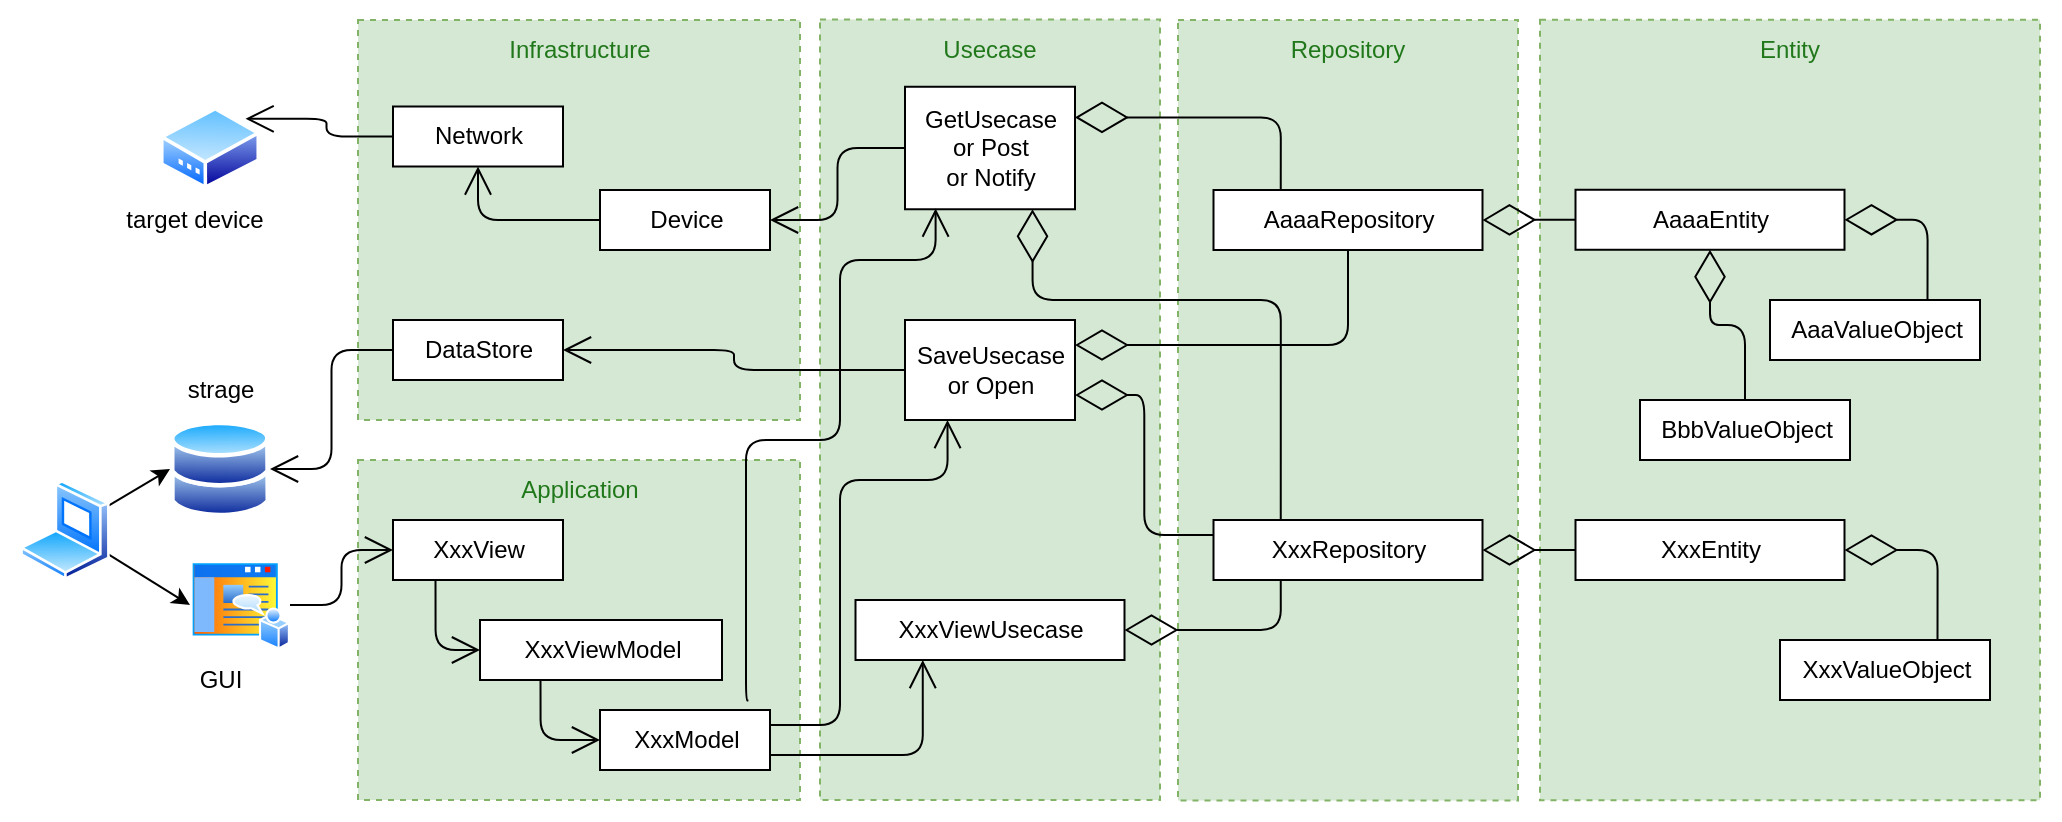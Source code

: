 <mxfile>
    <diagram id="vxJT3b-RhDILSu0iPSrk" name="概要図">
        <mxGraphModel dx="1384" dy="827" grid="1" gridSize="10" guides="1" tooltips="1" connect="1" arrows="1" fold="1" page="1" pageScale="1" pageWidth="1169" pageHeight="827" math="0" shadow="0">
            <root>
                <mxCell id="0"/>
                <mxCell id="1" parent="0"/>
                <mxCell id="69" value="" style="verticalLabelPosition=bottom;verticalAlign=top;html=1;shape=mxgraph.basic.rect;fillColor2=none;strokeWidth=1;size=20;indent=5;dashed=1;strokeColor=none;" parent="1" vertex="1">
                    <mxGeometry x="20" y="100" width="1030" height="410" as="geometry"/>
                </mxCell>
                <mxCell id="3" value="" style="verticalLabelPosition=bottom;verticalAlign=top;html=1;shape=mxgraph.basic.rect;fillColor2=none;strokeWidth=1;size=20;indent=5;dashed=1;fillColor=#d5e8d4;strokeColor=#82b366;" parent="1" vertex="1">
                    <mxGeometry x="199" y="110" width="221" height="200" as="geometry"/>
                </mxCell>
                <mxCell id="4" value="Infrastructure" style="text;html=1;strokeColor=none;fillColor=none;align=center;verticalAlign=middle;whiteSpace=wrap;rounded=0;dashed=1;container=0;fontColor=#21781B;labelBackgroundColor=none;" parent="1" vertex="1">
                    <mxGeometry x="279.5" y="110" width="60" height="30" as="geometry"/>
                </mxCell>
                <mxCell id="2" value="DataStore" style="html=1;" parent="1" vertex="1">
                    <mxGeometry x="216.5" y="260" width="85" height="30" as="geometry"/>
                </mxCell>
                <mxCell id="6" value="Network" style="html=1;" parent="1" vertex="1">
                    <mxGeometry x="216.5" y="153.25" width="85" height="30" as="geometry"/>
                </mxCell>
                <mxCell id="7" value="Device" style="html=1;" parent="1" vertex="1">
                    <mxGeometry x="320" y="195" width="85" height="30" as="geometry"/>
                </mxCell>
                <mxCell id="9" value="" style="aspect=fixed;perimeter=ellipsePerimeter;html=1;align=center;shadow=0;dashed=0;spacingTop=3;image;image=img/lib/active_directory/modem.svg;" parent="1" vertex="1">
                    <mxGeometry x="100" y="153.25" width="50" height="41.5" as="geometry"/>
                </mxCell>
                <mxCell id="23" style="edgeStyle=none;html=1;exitX=1;exitY=0.25;exitDx=0;exitDy=0;entryX=0;entryY=0.5;entryDx=0;entryDy=0;" parent="1" source="10" target="12" edge="1">
                    <mxGeometry relative="1" as="geometry"/>
                </mxCell>
                <mxCell id="24" style="edgeStyle=none;html=1;exitX=1;exitY=0.75;exitDx=0;exitDy=0;entryX=0;entryY=0.5;entryDx=0;entryDy=0;" parent="1" source="10" target="11" edge="1">
                    <mxGeometry relative="1" as="geometry"/>
                </mxCell>
                <mxCell id="10" value="" style="aspect=fixed;perimeter=ellipsePerimeter;html=1;align=center;shadow=0;dashed=0;spacingTop=3;image;image=img/lib/active_directory/laptop_client.svg;" parent="1" vertex="1">
                    <mxGeometry x="30" y="340" width="45" height="50" as="geometry"/>
                </mxCell>
                <mxCell id="11" value="" style="aspect=fixed;perimeter=ellipsePerimeter;html=1;align=center;shadow=0;dashed=0;spacingTop=3;image;image=img/lib/active_directory/home_page.svg;" parent="1" vertex="1">
                    <mxGeometry x="115" y="380" width="50" height="45" as="geometry"/>
                </mxCell>
                <mxCell id="12" value="" style="aspect=fixed;perimeter=ellipsePerimeter;html=1;align=center;shadow=0;dashed=0;spacingTop=3;image;image=img/lib/active_directory/databases.svg;" parent="1" vertex="1">
                    <mxGeometry x="105" y="310" width="50" height="49" as="geometry"/>
                </mxCell>
                <mxCell id="13" value="" style="verticalLabelPosition=bottom;verticalAlign=top;html=1;shape=mxgraph.basic.rect;fillColor2=none;strokeWidth=1;size=20;indent=5;dashed=1;fillColor=#d5e8d4;strokeColor=#82b366;" parent="1" vertex="1">
                    <mxGeometry x="199" y="330" width="221" height="170" as="geometry"/>
                </mxCell>
                <mxCell id="14" value="Application" style="text;html=1;strokeColor=none;fillColor=none;align=center;verticalAlign=middle;whiteSpace=wrap;rounded=0;dashed=1;container=0;fontColor=#21781B;labelBackgroundColor=none;" parent="1" vertex="1">
                    <mxGeometry x="279.5" y="330" width="60" height="30" as="geometry"/>
                </mxCell>
                <mxCell id="16" value="XxxView" style="html=1;" parent="1" vertex="1">
                    <mxGeometry x="216.5" y="360" width="85" height="30" as="geometry"/>
                </mxCell>
                <mxCell id="17" value="XxxViewModel" style="html=1;" parent="1" vertex="1">
                    <mxGeometry x="260" y="410" width="121" height="30" as="geometry"/>
                </mxCell>
                <mxCell id="18" value="XxxModel" style="html=1;" parent="1" vertex="1">
                    <mxGeometry x="320" y="455" width="85" height="30" as="geometry"/>
                </mxCell>
                <mxCell id="19" value="target device" style="text;html=1;strokeColor=none;fillColor=none;align=center;verticalAlign=middle;whiteSpace=wrap;rounded=0;dashed=1;container=0;" parent="1" vertex="1">
                    <mxGeometry x="80" y="194.75" width="75" height="30" as="geometry"/>
                </mxCell>
                <mxCell id="20" value="strage&lt;span style=&quot;color: rgba(0, 0, 0, 0); font-family: monospace; font-size: 0px; text-align: start;&quot;&gt;%3CmxGraphModel%3E%3Croot%3E%3CmxCell%20id%3D%220%22%2F%3E%3CmxCell%20id%3D%221%22%20parent%3D%220%22%2F%3E%3CmxCell%20id%3D%222%22%20value%3D%22target%20device%22%20style%3D%22text%3Bhtml%3D1%3BstrokeColor%3Dnone%3BfillColor%3Dnone%3Balign%3Dcenter%3BverticalAlign%3Dmiddle%3BwhiteSpace%3Dwrap%3Brounded%3D0%3Bdashed%3D1%3Bcontainer%3D0%3B%22%20vertex%3D%221%22%20parent%3D%221%22%3E%3CmxGeometry%20x%3D%2280%22%20y%3D%22194.75%22%20width%3D%2275%22%20height%3D%2230%22%20as%3D%22geometry%22%2F%3E%3C%2FmxCell%3E%3C%2Froot%3E%3C%2FmxGraphModel%3E&lt;/span&gt;" style="text;html=1;strokeColor=none;fillColor=none;align=center;verticalAlign=middle;whiteSpace=wrap;rounded=0;dashed=1;container=0;" parent="1" vertex="1">
                    <mxGeometry x="92.5" y="280" width="75" height="30" as="geometry"/>
                </mxCell>
                <mxCell id="21" value="GUI" style="text;html=1;strokeColor=none;fillColor=none;align=center;verticalAlign=middle;whiteSpace=wrap;rounded=0;dashed=1;container=0;" parent="1" vertex="1">
                    <mxGeometry x="92.5" y="425" width="75" height="30" as="geometry"/>
                </mxCell>
                <mxCell id="25" value="" style="verticalLabelPosition=bottom;verticalAlign=top;html=1;shape=mxgraph.basic.rect;fillColor2=none;strokeWidth=1;size=20;indent=5;dashed=1;fillColor=#d5e8d4;strokeColor=#82b366;" parent="1" vertex="1">
                    <mxGeometry x="430" y="109.75" width="170" height="390.25" as="geometry"/>
                </mxCell>
                <mxCell id="26" value="Usecase" style="text;html=1;strokeColor=none;fillColor=none;align=center;verticalAlign=middle;whiteSpace=wrap;rounded=0;dashed=1;container=0;fontColor=#21781B;labelBackgroundColor=none;" parent="1" vertex="1">
                    <mxGeometry x="485" y="109.75" width="60" height="30" as="geometry"/>
                </mxCell>
                <mxCell id="27" value="XxxViewUsecase" style="html=1;" parent="1" vertex="1">
                    <mxGeometry x="447.75" y="400" width="134.5" height="30" as="geometry"/>
                </mxCell>
                <mxCell id="28" value="GetUsecase&lt;br&gt;or Post&lt;br&gt;or Notify" style="html=1;" parent="1" vertex="1">
                    <mxGeometry x="472.5" y="143.38" width="85" height="61.25" as="geometry"/>
                </mxCell>
                <mxCell id="29" value="SaveUsecase&lt;br&gt;or Open" style="html=1;" parent="1" vertex="1">
                    <mxGeometry x="472.5" y="260" width="85" height="50" as="geometry"/>
                </mxCell>
                <mxCell id="30" value="" style="verticalLabelPosition=bottom;verticalAlign=top;html=1;shape=mxgraph.basic.rect;fillColor2=none;strokeWidth=1;size=20;indent=5;dashed=1;fillColor=#d5e8d4;strokeColor=#82b366;" parent="1" vertex="1">
                    <mxGeometry x="609" y="110" width="170" height="390.25" as="geometry"/>
                </mxCell>
                <mxCell id="31" value="Repository" style="text;html=1;strokeColor=none;fillColor=none;align=center;verticalAlign=middle;whiteSpace=wrap;rounded=0;dashed=1;container=0;fontColor=#21781B;labelBackgroundColor=none;" parent="1" vertex="1">
                    <mxGeometry x="664" y="110" width="60" height="30" as="geometry"/>
                </mxCell>
                <mxCell id="32" value="XxxRepository" style="html=1;" parent="1" vertex="1">
                    <mxGeometry x="626.75" y="360" width="134.5" height="30" as="geometry"/>
                </mxCell>
                <mxCell id="36" value="AaaaRepository" style="html=1;" parent="1" vertex="1">
                    <mxGeometry x="626.75" y="195" width="134.5" height="30" as="geometry"/>
                </mxCell>
                <mxCell id="37" value="" style="verticalLabelPosition=bottom;verticalAlign=top;html=1;shape=mxgraph.basic.rect;fillColor2=none;strokeWidth=1;size=20;indent=5;dashed=1;fillColor=#d5e8d4;strokeColor=#82b366;" parent="1" vertex="1">
                    <mxGeometry x="790" y="109.88" width="250" height="390.25" as="geometry"/>
                </mxCell>
                <mxCell id="38" value="Entity" style="text;html=1;strokeColor=none;fillColor=none;align=center;verticalAlign=middle;whiteSpace=wrap;rounded=0;dashed=1;container=0;fontColor=#21781B;labelBackgroundColor=none;" parent="1" vertex="1">
                    <mxGeometry x="885" y="109.75" width="60" height="30" as="geometry"/>
                </mxCell>
                <mxCell id="39" value="XxxEntity" style="html=1;" parent="1" vertex="1">
                    <mxGeometry x="807.75" y="360" width="134.5" height="30" as="geometry"/>
                </mxCell>
                <mxCell id="40" value="AaaaEntity" style="html=1;" parent="1" vertex="1">
                    <mxGeometry x="807.75" y="194.88" width="134.5" height="30" as="geometry"/>
                </mxCell>
                <mxCell id="41" value="XxxValueObject" style="html=1;" parent="1" vertex="1">
                    <mxGeometry x="910" y="420" width="105" height="30" as="geometry"/>
                </mxCell>
                <mxCell id="42" value="AaaValueObject" style="html=1;" parent="1" vertex="1">
                    <mxGeometry x="905" y="250" width="105" height="30" as="geometry"/>
                </mxCell>
                <mxCell id="43" value="BbbValueObject" style="html=1;" parent="1" vertex="1">
                    <mxGeometry x="840" y="300" width="105" height="30" as="geometry"/>
                </mxCell>
                <mxCell id="45" value="" style="endArrow=diamondThin;endFill=0;endSize=24;html=1;fontColor=#21781B;entryX=1;entryY=0.5;entryDx=0;entryDy=0;exitX=0.75;exitY=0;exitDx=0;exitDy=0;edgeStyle=orthogonalEdgeStyle;" parent="1" source="42" target="40" edge="1">
                    <mxGeometry width="160" relative="1" as="geometry">
                        <mxPoint x="890" y="173.5" as="sourcePoint"/>
                        <mxPoint x="1050" y="173.5" as="targetPoint"/>
                    </mxGeometry>
                </mxCell>
                <mxCell id="46" value="" style="endArrow=diamondThin;endFill=0;endSize=24;html=1;fontColor=#21781B;entryX=0.5;entryY=1;entryDx=0;entryDy=0;exitX=0.5;exitY=0;exitDx=0;exitDy=0;edgeStyle=orthogonalEdgeStyle;" parent="1" source="43" target="40" edge="1">
                    <mxGeometry width="160" relative="1" as="geometry">
                        <mxPoint x="581.5" y="310.12" as="sourcePoint"/>
                        <mxPoint x="540" y="270" as="targetPoint"/>
                    </mxGeometry>
                </mxCell>
                <mxCell id="47" value="" style="endArrow=diamondThin;endFill=0;endSize=24;html=1;fontColor=#21781B;entryX=1;entryY=0.5;entryDx=0;entryDy=0;exitX=0.75;exitY=0;exitDx=0;exitDy=0;edgeStyle=orthogonalEdgeStyle;" parent="1" source="41" target="39" edge="1">
                    <mxGeometry width="160" relative="1" as="geometry">
                        <mxPoint x="581.5" y="310.12" as="sourcePoint"/>
                        <mxPoint x="540" y="270" as="targetPoint"/>
                    </mxGeometry>
                </mxCell>
                <mxCell id="48" value="" style="endArrow=diamondThin;endFill=0;endSize=24;html=1;fontColor=#21781B;entryX=1;entryY=0.5;entryDx=0;entryDy=0;exitX=0;exitY=0.5;exitDx=0;exitDy=0;" parent="1" source="40" target="36" edge="1">
                    <mxGeometry width="160" relative="1" as="geometry">
                        <mxPoint x="741.5" y="330.12" as="sourcePoint"/>
                        <mxPoint x="700" y="290" as="targetPoint"/>
                    </mxGeometry>
                </mxCell>
                <mxCell id="49" value="" style="endArrow=diamondThin;endFill=0;endSize=24;html=1;fontColor=#21781B;entryX=1;entryY=0.5;entryDx=0;entryDy=0;exitX=0;exitY=0.5;exitDx=0;exitDy=0;" parent="1" source="39" target="32" edge="1">
                    <mxGeometry width="160" relative="1" as="geometry">
                        <mxPoint x="817.75" y="219.88" as="sourcePoint"/>
                        <mxPoint x="771.25" y="220" as="targetPoint"/>
                    </mxGeometry>
                </mxCell>
                <mxCell id="50" value="" style="endArrow=diamondThin;endFill=0;endSize=24;html=1;fontColor=#21781B;entryX=1;entryY=0.25;entryDx=0;entryDy=0;exitX=0.25;exitY=0;exitDx=0;exitDy=0;edgeStyle=orthogonalEdgeStyle;" parent="1" source="36" target="28" edge="1">
                    <mxGeometry width="160" relative="1" as="geometry">
                        <mxPoint x="581.5" y="310.12" as="sourcePoint"/>
                        <mxPoint x="540" y="270" as="targetPoint"/>
                    </mxGeometry>
                </mxCell>
                <mxCell id="51" value="" style="endArrow=diamondThin;endFill=0;endSize=24;html=1;fontColor=#21781B;entryX=1;entryY=0.75;entryDx=0;entryDy=0;exitX=0;exitY=0.25;exitDx=0;exitDy=0;edgeStyle=orthogonalEdgeStyle;" parent="1" source="32" target="29" edge="1">
                    <mxGeometry width="160" relative="1" as="geometry">
                        <mxPoint x="670.375" y="205" as="sourcePoint"/>
                        <mxPoint x="567.5" y="168.692" as="targetPoint"/>
                    </mxGeometry>
                </mxCell>
                <mxCell id="52" value="" style="endArrow=diamondThin;endFill=0;endSize=24;html=1;fontColor=#21781B;entryX=1;entryY=0.5;entryDx=0;entryDy=0;exitX=0.25;exitY=1;exitDx=0;exitDy=0;edgeStyle=orthogonalEdgeStyle;" parent="1" source="32" target="27" edge="1">
                    <mxGeometry width="160" relative="1" as="geometry">
                        <mxPoint x="670.375" y="370" as="sourcePoint"/>
                        <mxPoint x="567.5" y="307.5" as="targetPoint"/>
                    </mxGeometry>
                </mxCell>
                <mxCell id="53" value="" style="endArrow=diamondThin;endFill=0;endSize=24;html=1;fontColor=#21781B;entryX=0.75;entryY=1;entryDx=0;entryDy=0;exitX=0.25;exitY=0;exitDx=0;exitDy=0;edgeStyle=orthogonalEdgeStyle;" parent="1" source="32" target="28" edge="1">
                    <mxGeometry width="160" relative="1" as="geometry">
                        <mxPoint x="581.5" y="310.12" as="sourcePoint"/>
                        <mxPoint x="540" y="270" as="targetPoint"/>
                        <Array as="points">
                            <mxPoint x="660" y="250"/>
                            <mxPoint x="536" y="250"/>
                        </Array>
                    </mxGeometry>
                </mxCell>
                <mxCell id="54" value="" style="endArrow=diamondThin;endFill=0;endSize=24;html=1;fontColor=#21781B;entryX=1;entryY=0.25;entryDx=0;entryDy=0;exitX=0.5;exitY=1;exitDx=0;exitDy=0;edgeStyle=orthogonalEdgeStyle;" parent="1" source="36" target="29" edge="1">
                    <mxGeometry width="160" relative="1" as="geometry">
                        <mxPoint x="581.5" y="310.12" as="sourcePoint"/>
                        <mxPoint x="540" y="270" as="targetPoint"/>
                    </mxGeometry>
                </mxCell>
                <mxCell id="56" value="" style="endArrow=open;endFill=1;endSize=12;html=1;fontColor=#21781B;exitX=0.25;exitY=1;exitDx=0;exitDy=0;edgeStyle=orthogonalEdgeStyle;entryX=0;entryY=0.5;entryDx=0;entryDy=0;" parent="1" source="17" target="18" edge="1">
                    <mxGeometry width="160" relative="1" as="geometry">
                        <mxPoint x="150" y="470" as="sourcePoint"/>
                        <mxPoint x="310" y="470" as="targetPoint"/>
                    </mxGeometry>
                </mxCell>
                <mxCell id="57" value="" style="endArrow=open;endFill=1;endSize=12;html=1;fontColor=#21781B;exitX=0.25;exitY=1;exitDx=0;exitDy=0;edgeStyle=orthogonalEdgeStyle;entryX=0;entryY=0.5;entryDx=0;entryDy=0;" parent="1" source="16" target="17" edge="1">
                    <mxGeometry width="160" relative="1" as="geometry">
                        <mxPoint x="280.25" y="450" as="sourcePoint"/>
                        <mxPoint x="300" y="480" as="targetPoint"/>
                    </mxGeometry>
                </mxCell>
                <mxCell id="58" value="" style="endArrow=open;endFill=1;endSize=12;html=1;fontColor=#21781B;edgeStyle=orthogonalEdgeStyle;entryX=1;entryY=0.5;entryDx=0;entryDy=0;exitX=0;exitY=0.5;exitDx=0;exitDy=0;" parent="1" source="29" target="2" edge="1">
                    <mxGeometry width="160" relative="1" as="geometry">
                        <mxPoint x="310.25" y="450" as="sourcePoint"/>
                        <mxPoint x="330" y="480" as="targetPoint"/>
                        <Array as="points"/>
                    </mxGeometry>
                </mxCell>
                <mxCell id="59" value="" style="endArrow=open;endFill=1;endSize=12;html=1;fontColor=#21781B;edgeStyle=orthogonalEdgeStyle;entryX=1;entryY=0.5;entryDx=0;entryDy=0;exitX=0;exitY=0.5;exitDx=0;exitDy=0;" parent="1" source="28" target="7" edge="1">
                    <mxGeometry width="160" relative="1" as="geometry">
                        <mxPoint x="482.5" y="295" as="sourcePoint"/>
                        <mxPoint x="311.5" y="285" as="targetPoint"/>
                        <Array as="points"/>
                    </mxGeometry>
                </mxCell>
                <mxCell id="60" value="" style="endArrow=open;endFill=1;endSize=12;html=1;fontColor=#21781B;edgeStyle=orthogonalEdgeStyle;exitX=0;exitY=0.5;exitDx=0;exitDy=0;entryX=0.5;entryY=1;entryDx=0;entryDy=0;" parent="1" source="7" target="6" edge="1">
                    <mxGeometry width="160" relative="1" as="geometry">
                        <mxPoint x="482.5" y="184.005" as="sourcePoint"/>
                        <mxPoint x="415" y="220" as="targetPoint"/>
                        <Array as="points"/>
                    </mxGeometry>
                </mxCell>
                <mxCell id="62" value="" style="endArrow=open;endFill=1;endSize=12;html=1;fontColor=#21781B;edgeStyle=orthogonalEdgeStyle;exitX=0;exitY=0.5;exitDx=0;exitDy=0;entryX=1;entryY=0;entryDx=0;entryDy=0;" parent="1" source="6" target="9" edge="1">
                    <mxGeometry width="160" relative="1" as="geometry">
                        <mxPoint x="330" y="220" as="sourcePoint"/>
                        <mxPoint x="269" y="193.25" as="targetPoint"/>
                    </mxGeometry>
                </mxCell>
                <mxCell id="64" value="" style="endArrow=open;endFill=1;endSize=12;html=1;fontColor=#21781B;edgeStyle=orthogonalEdgeStyle;exitX=0;exitY=0.5;exitDx=0;exitDy=0;entryX=1;entryY=0.5;entryDx=0;entryDy=0;" parent="1" source="2" target="12" edge="1">
                    <mxGeometry width="160" relative="1" as="geometry">
                        <mxPoint x="226.5" y="178.25" as="sourcePoint"/>
                        <mxPoint x="153.0" y="169.6" as="targetPoint"/>
                    </mxGeometry>
                </mxCell>
                <mxCell id="65" value="" style="endArrow=open;endFill=1;endSize=12;html=1;fontColor=#21781B;edgeStyle=orthogonalEdgeStyle;exitX=1;exitY=0.5;exitDx=0;exitDy=0;entryX=0;entryY=0.5;entryDx=0;entryDy=0;" parent="1" source="11" target="16" edge="1">
                    <mxGeometry width="160" relative="1" as="geometry">
                        <mxPoint x="226.5" y="285" as="sourcePoint"/>
                        <mxPoint x="165" y="344.5" as="targetPoint"/>
                    </mxGeometry>
                </mxCell>
                <mxCell id="66" value="" style="endArrow=open;endFill=1;endSize=12;html=1;fontColor=#21781B;edgeStyle=orthogonalEdgeStyle;entryX=0.25;entryY=1;entryDx=0;entryDy=0;exitX=1;exitY=0.25;exitDx=0;exitDy=0;" parent="1" source="18" target="29" edge="1">
                    <mxGeometry width="160" relative="1" as="geometry">
                        <mxPoint x="482.5" y="295" as="sourcePoint"/>
                        <mxPoint x="311.5" y="285" as="targetPoint"/>
                        <Array as="points">
                            <mxPoint x="440" y="463"/>
                            <mxPoint x="440" y="340"/>
                            <mxPoint x="494" y="340"/>
                        </Array>
                    </mxGeometry>
                </mxCell>
                <mxCell id="67" value="" style="endArrow=open;endFill=1;endSize=12;html=1;fontColor=#21781B;edgeStyle=orthogonalEdgeStyle;entryX=0.18;entryY=0.994;entryDx=0;entryDy=0;exitX=0.873;exitY=-0.159;exitDx=0;exitDy=0;exitPerimeter=0;entryPerimeter=0;" parent="1" source="18" target="28" edge="1">
                    <mxGeometry width="160" relative="1" as="geometry">
                        <mxPoint x="415" y="472.5" as="sourcePoint"/>
                        <mxPoint x="503.75" y="320" as="targetPoint"/>
                        <Array as="points">
                            <mxPoint x="393" y="450"/>
                            <mxPoint x="393" y="320"/>
                            <mxPoint x="440" y="320"/>
                            <mxPoint x="440" y="230"/>
                            <mxPoint x="488" y="230"/>
                        </Array>
                    </mxGeometry>
                </mxCell>
                <mxCell id="68" value="" style="endArrow=open;endFill=1;endSize=12;html=1;fontColor=#21781B;edgeStyle=orthogonalEdgeStyle;entryX=0.25;entryY=1;entryDx=0;entryDy=0;exitX=1;exitY=0.75;exitDx=0;exitDy=0;" parent="1" source="18" target="27" edge="1">
                    <mxGeometry width="160" relative="1" as="geometry">
                        <mxPoint x="415" y="472.5" as="sourcePoint"/>
                        <mxPoint x="503.75" y="320" as="targetPoint"/>
                    </mxGeometry>
                </mxCell>
            </root>
        </mxGraphModel>
    </diagram>
    <diagram id="0ROiiAOncyj6y9GTaKI6" name="コンポーネント図">
        <mxGraphModel dx="1384" dy="827" grid="1" gridSize="10" guides="1" tooltips="1" connect="1" arrows="1" fold="1" page="1" pageScale="1" pageWidth="1169" pageHeight="827" math="0" shadow="0">
            <root>
                <mxCell id="0"/>
                <mxCell id="1" parent="0"/>
                <mxCell id="ePc4sAz220NZ56gBjfFg-1" value="コンポーネント図" style="shape=umlFrame;whiteSpace=wrap;html=1;swimlaneFillColor=default;width=130;height=25;" parent="1" vertex="1">
                    <mxGeometry x="360" y="14.75" width="630" height="575.25" as="geometry"/>
                </mxCell>
                <mxCell id="mIlmoF9bP5TnxBC6kT-x-3" value="Entity" style="html=1;dropTarget=0;" parent="1" vertex="1">
                    <mxGeometry x="500" y="519" width="120" height="51" as="geometry"/>
                </mxCell>
                <mxCell id="mIlmoF9bP5TnxBC6kT-x-4" value="" style="shape=module;jettyWidth=8;jettyHeight=4;" parent="mIlmoF9bP5TnxBC6kT-x-3" vertex="1">
                    <mxGeometry x="1" width="20" height="20" relative="1" as="geometry">
                        <mxPoint x="-27" y="7" as="offset"/>
                    </mxGeometry>
                </mxCell>
                <mxCell id="mIlmoF9bP5TnxBC6kT-x-24" style="edgeStyle=none;html=1;" parent="1" source="mIlmoF9bP5TnxBC6kT-x-5" target="mIlmoF9bP5TnxBC6kT-x-3" edge="1">
                    <mxGeometry relative="1" as="geometry"/>
                </mxCell>
                <mxCell id="mIlmoF9bP5TnxBC6kT-x-5" value="Repository&lt;span style=&quot;color: rgba(0, 0, 0, 0); font-family: monospace; font-size: 0px; text-align: start;&quot;&gt;%3CmxGraphModel%3E%3Croot%3E%3CmxCell%20id%3D%220%22%2F%3E%3CmxCell%20id%3D%221%22%20parent%3D%220%22%2F%3E%3CmxCell%20id%3D%222%22%20value%3D%22Entity%22%20style%3D%22html%3D1%3BdropTarget%3D0%3B%22%20vertex%3D%221%22%20parent%3D%221%22%3E%3CmxGeometry%20x%3D%22500%22%20y%3D%22369%22%20width%3D%22120%22%20height%3D%2251%22%20as%3D%22geometry%22%2F%3E%3C%2FmxCell%3E%3CmxCell%20id%3D%223%22%20value%3D%22%22%20style%3D%22shape%3Dmodule%3BjettyWidth%3D8%3BjettyHeight%3D4%3B%22%20vertex%3D%221%22%20parent%3D%222%22%3E%3CmxGeometry%20x%3D%221%22%20width%3D%2220%22%20height%3D%2220%22%20relative%3D%221%22%20as%3D%22geometry%22%3E%3CmxPoint%20x%3D%22-27%22%20y%3D%227%22%20as%3D%22offset%22%2F%3E%3C%2FmxGeometry%3E%3C%2FmxCell%3E%3C%2Froot%3E%3C%2FmxGraphModel%3E&lt;/span&gt;" style="html=1;dropTarget=0;" parent="1" vertex="1">
                    <mxGeometry x="500" y="440" width="120" height="51" as="geometry"/>
                </mxCell>
                <mxCell id="mIlmoF9bP5TnxBC6kT-x-6" value="" style="shape=module;jettyWidth=8;jettyHeight=4;" parent="mIlmoF9bP5TnxBC6kT-x-5" vertex="1">
                    <mxGeometry x="1" width="20" height="20" relative="1" as="geometry">
                        <mxPoint x="-27" y="7" as="offset"/>
                    </mxGeometry>
                </mxCell>
                <mxCell id="mIlmoF9bP5TnxBC6kT-x-23" style="edgeStyle=none;html=1;" parent="1" source="mIlmoF9bP5TnxBC6kT-x-7" target="mIlmoF9bP5TnxBC6kT-x-5" edge="1">
                    <mxGeometry relative="1" as="geometry"/>
                </mxCell>
                <mxCell id="mIlmoF9bP5TnxBC6kT-x-7" value="Usecase" style="html=1;dropTarget=0;" parent="1" vertex="1">
                    <mxGeometry x="500" y="370" width="120" height="51" as="geometry"/>
                </mxCell>
                <mxCell id="mIlmoF9bP5TnxBC6kT-x-8" value="" style="shape=module;jettyWidth=8;jettyHeight=4;" parent="mIlmoF9bP5TnxBC6kT-x-7" vertex="1">
                    <mxGeometry x="1" width="20" height="20" relative="1" as="geometry">
                        <mxPoint x="-27" y="7" as="offset"/>
                    </mxGeometry>
                </mxCell>
                <mxCell id="mIlmoF9bP5TnxBC6kT-x-19" style="edgeStyle=none;html=1;" parent="1" source="mIlmoF9bP5TnxBC6kT-x-9" target="mIlmoF9bP5TnxBC6kT-x-7" edge="1">
                    <mxGeometry relative="1" as="geometry"/>
                </mxCell>
                <mxCell id="mIlmoF9bP5TnxBC6kT-x-32" style="edgeStyle=none;html=1;" parent="1" source="mIlmoF9bP5TnxBC6kT-x-9" target="mIlmoF9bP5TnxBC6kT-x-26" edge="1">
                    <mxGeometry relative="1" as="geometry"/>
                </mxCell>
                <mxCell id="mIlmoF9bP5TnxBC6kT-x-9" value="App" style="html=1;dropTarget=0;" parent="1" vertex="1">
                    <mxGeometry x="380" y="240" width="120" height="51" as="geometry"/>
                </mxCell>
                <mxCell id="mIlmoF9bP5TnxBC6kT-x-10" value="" style="shape=module;jettyWidth=8;jettyHeight=4;" parent="mIlmoF9bP5TnxBC6kT-x-9" vertex="1">
                    <mxGeometry x="1" width="20" height="20" relative="1" as="geometry">
                        <mxPoint x="-27" y="7" as="offset"/>
                    </mxGeometry>
                </mxCell>
                <mxCell id="mIlmoF9bP5TnxBC6kT-x-11" value="Infrastructure" style="shape=folder;fontStyle=1;tabWidth=110;tabHeight=30;tabPosition=left;html=1;boundedLbl=1;labelInHeader=1;container=1;collapsible=0;" parent="1" vertex="1">
                    <mxGeometry x="570" y="160" width="400" height="180" as="geometry"/>
                </mxCell>
                <mxCell id="mIlmoF9bP5TnxBC6kT-x-12" value="" style="html=1;strokeColor=none;resizeWidth=1;resizeHeight=1;fillColor=none;part=1;connectable=0;allowArrows=0;deletable=0;" parent="mIlmoF9bP5TnxBC6kT-x-11" vertex="1">
                    <mxGeometry width="400" height="126" relative="1" as="geometry">
                        <mxPoint y="30" as="offset"/>
                    </mxGeometry>
                </mxCell>
                <mxCell id="mIlmoF9bP5TnxBC6kT-x-17" value="Network" style="html=1;dropTarget=0;" parent="mIlmoF9bP5TnxBC6kT-x-11" vertex="1">
                    <mxGeometry x="240.0" y="40" width="116.67" height="51" as="geometry"/>
                </mxCell>
                <mxCell id="mIlmoF9bP5TnxBC6kT-x-18" value="" style="shape=module;jettyWidth=8;jettyHeight=4;" parent="mIlmoF9bP5TnxBC6kT-x-17" vertex="1">
                    <mxGeometry x="1" width="20" height="20" relative="1" as="geometry">
                        <mxPoint x="-27" y="7" as="offset"/>
                    </mxGeometry>
                </mxCell>
                <mxCell id="mIlmoF9bP5TnxBC6kT-x-20" style="edgeStyle=none;html=1;" parent="mIlmoF9bP5TnxBC6kT-x-11" source="mIlmoF9bP5TnxBC6kT-x-15" target="mIlmoF9bP5TnxBC6kT-x-17" edge="1">
                    <mxGeometry relative="1" as="geometry"/>
                </mxCell>
                <mxCell id="mIlmoF9bP5TnxBC6kT-x-15" value="Device" style="html=1;dropTarget=0;" parent="mIlmoF9bP5TnxBC6kT-x-11" vertex="1">
                    <mxGeometry x="240.0" y="110" width="116.67" height="51" as="geometry"/>
                </mxCell>
                <mxCell id="mIlmoF9bP5TnxBC6kT-x-16" value="" style="shape=module;jettyWidth=8;jettyHeight=4;" parent="mIlmoF9bP5TnxBC6kT-x-15" vertex="1">
                    <mxGeometry x="1" width="20" height="20" relative="1" as="geometry">
                        <mxPoint x="-27" y="7" as="offset"/>
                    </mxGeometry>
                </mxCell>
                <mxCell id="mIlmoF9bP5TnxBC6kT-x-13" value="DataStore" style="html=1;dropTarget=0;" parent="mIlmoF9bP5TnxBC6kT-x-11" vertex="1">
                    <mxGeometry x="60" y="80" width="116.67" height="51" as="geometry"/>
                </mxCell>
                <mxCell id="mIlmoF9bP5TnxBC6kT-x-14" value="" style="shape=module;jettyWidth=8;jettyHeight=4;" parent="mIlmoF9bP5TnxBC6kT-x-13" vertex="1">
                    <mxGeometry x="1" width="20" height="20" relative="1" as="geometry">
                        <mxPoint x="-27" y="7" as="offset"/>
                    </mxGeometry>
                </mxCell>
                <mxCell id="mIlmoF9bP5TnxBC6kT-x-21" style="edgeStyle=none;html=1;" parent="1" source="mIlmoF9bP5TnxBC6kT-x-13" target="mIlmoF9bP5TnxBC6kT-x-7" edge="1">
                    <mxGeometry relative="1" as="geometry"/>
                </mxCell>
                <mxCell id="mIlmoF9bP5TnxBC6kT-x-22" style="edgeStyle=none;html=1;" parent="1" source="mIlmoF9bP5TnxBC6kT-x-15" target="mIlmoF9bP5TnxBC6kT-x-7" edge="1">
                    <mxGeometry relative="1" as="geometry"/>
                </mxCell>
                <mxCell id="mIlmoF9bP5TnxBC6kT-x-25" value="" style="aspect=fixed;perimeter=ellipsePerimeter;html=1;align=center;shadow=0;dashed=0;spacingTop=3;image;image=img/lib/active_directory/vista_client.svg;" parent="1" vertex="1">
                    <mxGeometry x="510" y="30" width="38" height="50" as="geometry"/>
                </mxCell>
                <mxCell id="mIlmoF9bP5TnxBC6kT-x-37" style="edgeStyle=none;html=1;endArrow=diamond;endFill=1;" parent="1" source="mIlmoF9bP5TnxBC6kT-x-26" target="mIlmoF9bP5TnxBC6kT-x-25" edge="1">
                    <mxGeometry relative="1" as="geometry"/>
                </mxCell>
                <mxCell id="mIlmoF9bP5TnxBC6kT-x-26" value="" style="aspect=fixed;perimeter=ellipsePerimeter;html=1;align=center;shadow=0;dashed=0;spacingTop=3;image;image=img/lib/active_directory/home_page.svg;" parent="1" vertex="1">
                    <mxGeometry x="420" y="115" width="50" height="45" as="geometry"/>
                </mxCell>
                <mxCell id="mIlmoF9bP5TnxBC6kT-x-38" style="edgeStyle=none;html=1;endArrow=diamond;endFill=1;" parent="1" source="mIlmoF9bP5TnxBC6kT-x-27" target="mIlmoF9bP5TnxBC6kT-x-25" edge="1">
                    <mxGeometry relative="1" as="geometry"/>
                </mxCell>
                <mxCell id="mIlmoF9bP5TnxBC6kT-x-27" value="" style="aspect=fixed;perimeter=ellipsePerimeter;html=1;align=center;shadow=0;dashed=0;spacingTop=3;image;image=img/lib/active_directory/databases.svg;" parent="1" vertex="1">
                    <mxGeometry x="620" y="90" width="50" height="49" as="geometry"/>
                </mxCell>
                <mxCell id="mIlmoF9bP5TnxBC6kT-x-29" value="" style="aspect=fixed;perimeter=ellipsePerimeter;html=1;align=center;shadow=0;dashed=0;spacingTop=3;image;image=img/lib/active_directory/modem.svg;" parent="1" vertex="1">
                    <mxGeometry x="850" y="94" width="50" height="41.5" as="geometry"/>
                </mxCell>
                <mxCell id="mIlmoF9bP5TnxBC6kT-x-33" style="edgeStyle=none;html=1;" parent="1" source="mIlmoF9bP5TnxBC6kT-x-13" target="mIlmoF9bP5TnxBC6kT-x-27" edge="1">
                    <mxGeometry relative="1" as="geometry"/>
                </mxCell>
                <mxCell id="mIlmoF9bP5TnxBC6kT-x-34" style="edgeStyle=none;html=1;" parent="1" source="mIlmoF9bP5TnxBC6kT-x-17" target="mIlmoF9bP5TnxBC6kT-x-29" edge="1">
                    <mxGeometry relative="1" as="geometry"/>
                </mxCell>
            </root>
        </mxGraphModel>
    </diagram>
    <diagram name="コンポーネント図詳細" id="fgrWc-sXylV0rANuszpJ">
        <mxGraphModel dx="1384" dy="827" grid="1" gridSize="10" guides="1" tooltips="1" connect="1" arrows="1" fold="1" page="1" pageScale="1" pageWidth="1169" pageHeight="827" math="0" shadow="0">
            <root>
                <mxCell id="kYm9fkxfaUYCWXl--_9i-0"/>
                <mxCell id="kYm9fkxfaUYCWXl--_9i-1" parent="kYm9fkxfaUYCWXl--_9i-0"/>
                <mxCell id="kYm9fkxfaUYCWXl--_9i-2" value="コンポーネント図詳細" style="shape=umlFrame;whiteSpace=wrap;html=1;swimlaneFillColor=default;width=180;height=25;" vertex="1" parent="kYm9fkxfaUYCWXl--_9i-1">
                    <mxGeometry x="40" y="14.75" width="1170" height="1045.25" as="geometry"/>
                </mxCell>
                <mxCell id="kYm9fkxfaUYCWXl--_9i-3" value="Entity" style="html=1;dropTarget=0;verticalAlign=top;" vertex="1" parent="kYm9fkxfaUYCWXl--_9i-1">
                    <mxGeometry x="595" y="1020" width="120" height="51" as="geometry"/>
                </mxCell>
                <mxCell id="kYm9fkxfaUYCWXl--_9i-4" value="" style="shape=module;jettyWidth=8;jettyHeight=4;verticalAlign=top;" vertex="1" parent="kYm9fkxfaUYCWXl--_9i-3">
                    <mxGeometry x="1" width="20" height="20" relative="1" as="geometry">
                        <mxPoint x="-27" y="7" as="offset"/>
                    </mxGeometry>
                </mxCell>
                <mxCell id="kYm9fkxfaUYCWXl--_9i-5" style="edgeStyle=none;html=1;verticalAlign=top;" edge="1" parent="kYm9fkxfaUYCWXl--_9i-1" source="kYm9fkxfaUYCWXl--_9i-6" target="kYm9fkxfaUYCWXl--_9i-3">
                    <mxGeometry relative="1" as="geometry"/>
                </mxCell>
                <mxCell id="kYm9fkxfaUYCWXl--_9i-6" value="Repository&lt;span style=&quot;color: rgba(0, 0, 0, 0); font-family: monospace; font-size: 0px; text-align: start;&quot;&gt;%3CmxGraphModel%3E%3Croot%3E%3CmxCell%20id%3D%220%22%2F%3E%3CmxCell%20id%3D%221%22%20parent%3D%220%22%2F%3E%3CmxCell%20id%3D%222%22%20value%3D%22Entity%22%20style%3D%22html%3D1%3BdropTarget%3D0%3B%22%20vertex%3D%221%22%20parent%3D%221%22%3E%3CmxGeometry%20x%3D%22500%22%20y%3D%22369%22%20width%3D%22120%22%20height%3D%2251%22%20as%3D%22geometry%22%2F%3E%3C%2FmxCell%3E%3CmxCell%20id%3D%223%22%20value%3D%22%22%20style%3D%22shape%3Dmodule%3BjettyWidth%3D8%3BjettyHeight%3D4%3B%22%20vertex%3D%221%22%20parent%3D%222%22%3E%3CmxGeometry%20x%3D%221%22%20width%3D%2220%22%20height%3D%2220%22%20relative%3D%221%22%20as%3D%22geometry%22%3E%3CmxPoint%20x%3D%22-27%22%20y%3D%227%22%20as%3D%22offset%22%2F%3E%3C%2FmxGeometry%3E%3C%2FmxCell%3E%3C%2Froot%3E%3C%2FmxGraphModel%3E&lt;/span&gt;" style="html=1;dropTarget=0;verticalAlign=top;" vertex="1" parent="kYm9fkxfaUYCWXl--_9i-1">
                    <mxGeometry x="220" y="651" width="660" height="189" as="geometry"/>
                </mxCell>
                <mxCell id="kYm9fkxfaUYCWXl--_9i-7" value="" style="shape=module;jettyWidth=8;jettyHeight=4;verticalAlign=top;" vertex="1" parent="kYm9fkxfaUYCWXl--_9i-6">
                    <mxGeometry x="1" width="20" height="20" relative="1" as="geometry">
                        <mxPoint x="-27" y="7" as="offset"/>
                    </mxGeometry>
                </mxCell>
                <mxCell id="kYm9fkxfaUYCWXl--_9i-8" style="edgeStyle=none;html=1;verticalAlign=top;" edge="1" parent="kYm9fkxfaUYCWXl--_9i-1" source="kYm9fkxfaUYCWXl--_9i-9" target="kYm9fkxfaUYCWXl--_9i-6">
                    <mxGeometry relative="1" as="geometry"/>
                </mxCell>
                <mxCell id="kYm9fkxfaUYCWXl--_9i-9" value="Usecase" style="html=1;dropTarget=0;verticalAlign=top;" vertex="1" parent="kYm9fkxfaUYCWXl--_9i-1">
                    <mxGeometry x="140" y="380" width="820" height="230" as="geometry"/>
                </mxCell>
                <mxCell id="kYm9fkxfaUYCWXl--_9i-10" value="" style="shape=module;jettyWidth=8;jettyHeight=4;verticalAlign=top;" vertex="1" parent="kYm9fkxfaUYCWXl--_9i-9">
                    <mxGeometry x="1" width="20" height="20" relative="1" as="geometry">
                        <mxPoint x="-27" y="7" as="offset"/>
                    </mxGeometry>
                </mxCell>
                <mxCell id="kYm9fkxfaUYCWXl--_9i-11" style="edgeStyle=none;html=1;verticalAlign=top;" edge="1" parent="kYm9fkxfaUYCWXl--_9i-1" source="kYm9fkxfaUYCWXl--_9i-13" target="oKoLSB4H9xfvWjCsK6OB-6">
                    <mxGeometry relative="1" as="geometry"/>
                </mxCell>
                <mxCell id="kYm9fkxfaUYCWXl--_9i-12" style="edgeStyle=none;html=1;" edge="1" parent="kYm9fkxfaUYCWXl--_9i-1" source="kYm9fkxfaUYCWXl--_9i-13" target="kYm9fkxfaUYCWXl--_9i-28">
                    <mxGeometry relative="1" as="geometry"/>
                </mxCell>
                <mxCell id="kYm9fkxfaUYCWXl--_9i-13" value="App" style="html=1;dropTarget=0;horizontal=1;verticalAlign=top;" vertex="1" parent="kYm9fkxfaUYCWXl--_9i-1">
                    <mxGeometry x="220" y="160" width="300" height="170" as="geometry"/>
                </mxCell>
                <mxCell id="kYm9fkxfaUYCWXl--_9i-14" value="" style="shape=module;jettyWidth=8;jettyHeight=4;verticalAlign=top;" vertex="1" parent="kYm9fkxfaUYCWXl--_9i-13">
                    <mxGeometry x="1" width="20" height="20" relative="1" as="geometry">
                        <mxPoint x="-27" y="7" as="offset"/>
                    </mxGeometry>
                </mxCell>
                <mxCell id="kYm9fkxfaUYCWXl--_9i-15" value="Infrastructure" style="shape=folder;fontStyle=1;tabWidth=110;tabHeight=30;tabPosition=left;html=1;boundedLbl=1;labelInHeader=1;container=1;collapsible=0;verticalAlign=top;" vertex="1" parent="kYm9fkxfaUYCWXl--_9i-1">
                    <mxGeometry x="570" y="160" width="400" height="180" as="geometry"/>
                </mxCell>
                <mxCell id="kYm9fkxfaUYCWXl--_9i-16" value="" style="html=1;strokeColor=none;resizeWidth=1;resizeHeight=1;fillColor=none;part=1;connectable=0;allowArrows=0;deletable=0;verticalAlign=top;" vertex="1" parent="kYm9fkxfaUYCWXl--_9i-15">
                    <mxGeometry width="400" height="126" relative="1" as="geometry">
                        <mxPoint y="30" as="offset"/>
                    </mxGeometry>
                </mxCell>
                <mxCell id="kYm9fkxfaUYCWXl--_9i-17" value="Network" style="html=1;dropTarget=0;verticalAlign=top;" vertex="1" parent="kYm9fkxfaUYCWXl--_9i-15">
                    <mxGeometry x="240.0" y="40" width="116.67" height="51" as="geometry"/>
                </mxCell>
                <mxCell id="kYm9fkxfaUYCWXl--_9i-18" value="" style="shape=module;jettyWidth=8;jettyHeight=4;verticalAlign=top;" vertex="1" parent="kYm9fkxfaUYCWXl--_9i-17">
                    <mxGeometry x="1" width="20" height="20" relative="1" as="geometry">
                        <mxPoint x="-27" y="7" as="offset"/>
                    </mxGeometry>
                </mxCell>
                <mxCell id="kYm9fkxfaUYCWXl--_9i-19" style="edgeStyle=none;html=1;verticalAlign=top;" edge="1" parent="kYm9fkxfaUYCWXl--_9i-15" source="kYm9fkxfaUYCWXl--_9i-20" target="kYm9fkxfaUYCWXl--_9i-17">
                    <mxGeometry relative="1" as="geometry"/>
                </mxCell>
                <mxCell id="kYm9fkxfaUYCWXl--_9i-20" value="Device" style="html=1;dropTarget=0;verticalAlign=top;" vertex="1" parent="kYm9fkxfaUYCWXl--_9i-15">
                    <mxGeometry x="240.0" y="110" width="116.67" height="51" as="geometry"/>
                </mxCell>
                <mxCell id="kYm9fkxfaUYCWXl--_9i-21" value="" style="shape=module;jettyWidth=8;jettyHeight=4;verticalAlign=top;" vertex="1" parent="kYm9fkxfaUYCWXl--_9i-20">
                    <mxGeometry x="1" width="20" height="20" relative="1" as="geometry">
                        <mxPoint x="-27" y="7" as="offset"/>
                    </mxGeometry>
                </mxCell>
                <mxCell id="kYm9fkxfaUYCWXl--_9i-22" value="DataStore" style="html=1;dropTarget=0;verticalAlign=top;" vertex="1" parent="kYm9fkxfaUYCWXl--_9i-15">
                    <mxGeometry x="60" y="80" width="116.67" height="51" as="geometry"/>
                </mxCell>
                <mxCell id="kYm9fkxfaUYCWXl--_9i-23" value="" style="shape=module;jettyWidth=8;jettyHeight=4;verticalAlign=top;" vertex="1" parent="kYm9fkxfaUYCWXl--_9i-22">
                    <mxGeometry x="1" width="20" height="20" relative="1" as="geometry">
                        <mxPoint x="-27" y="7" as="offset"/>
                    </mxGeometry>
                </mxCell>
                <mxCell id="kYm9fkxfaUYCWXl--_9i-26" value="" style="aspect=fixed;perimeter=ellipsePerimeter;html=1;align=center;shadow=0;dashed=0;spacingTop=3;image;image=img/lib/active_directory/vista_client.svg;" vertex="1" parent="kYm9fkxfaUYCWXl--_9i-1">
                    <mxGeometry x="510" y="65" width="38" height="50" as="geometry"/>
                </mxCell>
                <mxCell id="kYm9fkxfaUYCWXl--_9i-27" style="edgeStyle=none;html=1;endArrow=diamond;endFill=1;" edge="1" parent="kYm9fkxfaUYCWXl--_9i-1" source="kYm9fkxfaUYCWXl--_9i-28" target="kYm9fkxfaUYCWXl--_9i-26">
                    <mxGeometry relative="1" as="geometry"/>
                </mxCell>
                <mxCell id="kYm9fkxfaUYCWXl--_9i-28" value="" style="aspect=fixed;perimeter=ellipsePerimeter;html=1;align=center;shadow=0;dashed=0;spacingTop=3;image;image=img/lib/active_directory/home_page.svg;" vertex="1" parent="kYm9fkxfaUYCWXl--_9i-1">
                    <mxGeometry x="410" y="70" width="50" height="45" as="geometry"/>
                </mxCell>
                <mxCell id="kYm9fkxfaUYCWXl--_9i-29" style="edgeStyle=none;html=1;endArrow=diamond;endFill=1;" edge="1" parent="kYm9fkxfaUYCWXl--_9i-1" source="kYm9fkxfaUYCWXl--_9i-30" target="kYm9fkxfaUYCWXl--_9i-26">
                    <mxGeometry relative="1" as="geometry"/>
                </mxCell>
                <mxCell id="kYm9fkxfaUYCWXl--_9i-30" value="" style="aspect=fixed;perimeter=ellipsePerimeter;html=1;align=center;shadow=0;dashed=0;spacingTop=3;image;image=img/lib/active_directory/databases.svg;" vertex="1" parent="kYm9fkxfaUYCWXl--_9i-1">
                    <mxGeometry x="630" y="65" width="50" height="49" as="geometry"/>
                </mxCell>
                <mxCell id="kYm9fkxfaUYCWXl--_9i-31" value="" style="aspect=fixed;perimeter=ellipsePerimeter;html=1;align=center;shadow=0;dashed=0;spacingTop=3;image;image=img/lib/active_directory/modem.svg;" vertex="1" parent="kYm9fkxfaUYCWXl--_9i-1">
                    <mxGeometry x="850" y="65" width="50" height="41.5" as="geometry"/>
                </mxCell>
                <mxCell id="kYm9fkxfaUYCWXl--_9i-32" style="edgeStyle=none;html=1;" edge="1" parent="kYm9fkxfaUYCWXl--_9i-1" source="kYm9fkxfaUYCWXl--_9i-22" target="kYm9fkxfaUYCWXl--_9i-30">
                    <mxGeometry relative="1" as="geometry"/>
                </mxCell>
                <mxCell id="kYm9fkxfaUYCWXl--_9i-33" style="edgeStyle=none;html=1;" edge="1" parent="kYm9fkxfaUYCWXl--_9i-1" source="kYm9fkxfaUYCWXl--_9i-17" target="kYm9fkxfaUYCWXl--_9i-31">
                    <mxGeometry relative="1" as="geometry"/>
                </mxCell>
                <mxCell id="oKoLSB4H9xfvWjCsK6OB-4" style="edgeStyle=none;html=1;" edge="1" parent="kYm9fkxfaUYCWXl--_9i-1" source="oKoLSB4H9xfvWjCsK6OB-1" target="oKoLSB4H9xfvWjCsK6OB-2">
                    <mxGeometry relative="1" as="geometry">
                        <Array as="points">
                            <mxPoint x="320" y="260"/>
                        </Array>
                    </mxGeometry>
                </mxCell>
                <mxCell id="oKoLSB4H9xfvWjCsK6OB-5" style="edgeStyle=none;html=1;" edge="1" parent="kYm9fkxfaUYCWXl--_9i-1" source="oKoLSB4H9xfvWjCsK6OB-1" target="oKoLSB4H9xfvWjCsK6OB-3">
                    <mxGeometry relative="1" as="geometry">
                        <Array as="points">
                            <mxPoint x="295" y="290"/>
                        </Array>
                    </mxGeometry>
                </mxCell>
                <mxCell id="oKoLSB4H9xfvWjCsK6OB-1" value="MainWindow" style="shape=folder;fontStyle=1;tabWidth=60;tabHeight=10;tabPosition=left;html=1;boundedLbl=1;" vertex="1" parent="kYm9fkxfaUYCWXl--_9i-1">
                    <mxGeometry x="240" y="193" width="110" height="39" as="geometry"/>
                </mxCell>
                <mxCell id="oKoLSB4H9xfvWjCsK6OB-2" value="EditWindow" style="shape=folder;fontStyle=1;tabWidth=60;tabHeight=10;tabPosition=left;html=1;boundedLbl=1;" vertex="1" parent="kYm9fkxfaUYCWXl--_9i-1">
                    <mxGeometry x="380" y="220" width="110" height="39" as="geometry"/>
                </mxCell>
                <mxCell id="oKoLSB4H9xfvWjCsK6OB-3" value="RelocateWindow" style="shape=folder;fontStyle=1;tabWidth=60;tabHeight=10;tabPosition=left;html=1;boundedLbl=1;" vertex="1" parent="kYm9fkxfaUYCWXl--_9i-1">
                    <mxGeometry x="380" y="270" width="110" height="39" as="geometry"/>
                </mxCell>
                <mxCell id="oKoLSB4H9xfvWjCsK6OB-19" style="edgeStyle=none;html=1;" edge="1" parent="kYm9fkxfaUYCWXl--_9i-1" source="oKoLSB4H9xfvWjCsK6OB-6" target="oKoLSB4H9xfvWjCsK6OB-15">
                    <mxGeometry relative="1" as="geometry"/>
                </mxCell>
                <mxCell id="oKoLSB4H9xfvWjCsK6OB-22" style="edgeStyle=none;html=1;" edge="1" parent="kYm9fkxfaUYCWXl--_9i-1" source="oKoLSB4H9xfvWjCsK6OB-6" target="oKoLSB4H9xfvWjCsK6OB-20">
                    <mxGeometry relative="1" as="geometry">
                        <Array as="points">
                            <mxPoint x="470" y="500"/>
                        </Array>
                    </mxGeometry>
                </mxCell>
                <mxCell id="oKoLSB4H9xfvWjCsK6OB-27" style="edgeStyle=none;html=1;" edge="1" parent="kYm9fkxfaUYCWXl--_9i-1" source="oKoLSB4H9xfvWjCsK6OB-6" target="oKoLSB4H9xfvWjCsK6OB-24">
                    <mxGeometry relative="1" as="geometry">
                        <Array as="points">
                            <mxPoint x="440" y="550"/>
                        </Array>
                    </mxGeometry>
                </mxCell>
                <mxCell id="oKoLSB4H9xfvWjCsK6OB-31" style="edgeStyle=none;html=1;" edge="1" parent="kYm9fkxfaUYCWXl--_9i-1" source="oKoLSB4H9xfvWjCsK6OB-6" target="oKoLSB4H9xfvWjCsK6OB-29">
                    <mxGeometry relative="1" as="geometry"/>
                </mxCell>
                <mxCell id="oKoLSB4H9xfvWjCsK6OB-34" style="edgeStyle=none;html=1;" edge="1" parent="kYm9fkxfaUYCWXl--_9i-1" source="oKoLSB4H9xfvWjCsK6OB-6" target="oKoLSB4H9xfvWjCsK6OB-32">
                    <mxGeometry relative="1" as="geometry"/>
                </mxCell>
                <mxCell id="oKoLSB4H9xfvWjCsK6OB-6" value="PersonUsecaseProvider" style="swimlane;fontStyle=1;align=center;verticalAlign=top;childLayout=stackLayout;horizontal=1;startSize=26;horizontalStack=0;resizeParent=1;resizeParentMax=0;resizeLast=0;collapsible=1;marginBottom=0;" vertex="1" parent="kYm9fkxfaUYCWXl--_9i-1">
                    <mxGeometry x="340" y="409" width="221" height="34" as="geometry"/>
                </mxCell>
                <mxCell id="oKoLSB4H9xfvWjCsK6OB-8" value="" style="line;strokeWidth=1;fillColor=none;align=left;verticalAlign=middle;spacingTop=-1;spacingLeft=3;spacingRight=3;rotatable=0;labelPosition=right;points=[];portConstraint=eastwest;strokeColor=inherit;" vertex="1" parent="oKoLSB4H9xfvWjCsK6OB-6">
                    <mxGeometry y="26" width="221" height="8" as="geometry"/>
                </mxCell>
                <mxCell id="oKoLSB4H9xfvWjCsK6OB-10" value="Sub" style="shape=folder;fontStyle=1;tabWidth=60;tabHeight=10;tabPosition=left;html=1;boundedLbl=1;verticalAlign=top;" vertex="1" parent="kYm9fkxfaUYCWXl--_9i-1">
                    <mxGeometry x="730" y="409" width="220" height="171" as="geometry"/>
                </mxCell>
                <mxCell id="oKoLSB4H9xfvWjCsK6OB-11" value="CheckProblems" style="swimlane;fontStyle=1;align=center;verticalAlign=top;childLayout=stackLayout;horizontal=1;startSize=26;horizontalStack=0;resizeParent=1;resizeParentMax=0;resizeLast=0;collapsible=1;marginBottom=0;" vertex="1" parent="kYm9fkxfaUYCWXl--_9i-1">
                    <mxGeometry x="810" y="530" width="130" height="34" as="geometry"/>
                </mxCell>
                <mxCell id="oKoLSB4H9xfvWjCsK6OB-12" value="" style="line;strokeWidth=1;fillColor=none;align=left;verticalAlign=middle;spacingTop=-1;spacingLeft=3;spacingRight=3;rotatable=0;labelPosition=right;points=[];portConstraint=eastwest;strokeColor=inherit;" vertex="1" parent="oKoLSB4H9xfvWjCsK6OB-11">
                    <mxGeometry y="26" width="130" height="8" as="geometry"/>
                </mxCell>
                <mxCell id="oKoLSB4H9xfvWjCsK6OB-13" value="«interface»&lt;br&gt;&lt;b&gt;ICheckProblems&lt;/b&gt;" style="html=1;" vertex="1" parent="kYm9fkxfaUYCWXl--_9i-1">
                    <mxGeometry x="785" y="448" width="110" height="50" as="geometry"/>
                </mxCell>
                <mxCell id="oKoLSB4H9xfvWjCsK6OB-14" value="" style="endArrow=block;startArrow=none;endFill=0;startFill=0;endSize=8;html=1;verticalAlign=bottom;dashed=1;labelBackgroundColor=none;" edge="1" parent="kYm9fkxfaUYCWXl--_9i-1" source="oKoLSB4H9xfvWjCsK6OB-11" target="oKoLSB4H9xfvWjCsK6OB-13">
                    <mxGeometry width="160" relative="1" as="geometry">
                        <mxPoint x="500" y="420" as="sourcePoint"/>
                        <mxPoint x="660" y="420" as="targetPoint"/>
                        <Array as="points">
                            <mxPoint x="770" y="547"/>
                        </Array>
                    </mxGeometry>
                </mxCell>
                <mxCell id="oKoLSB4H9xfvWjCsK6OB-17" style="edgeStyle=none;html=1;" edge="1" parent="kYm9fkxfaUYCWXl--_9i-1" source="oKoLSB4H9xfvWjCsK6OB-15" target="oKoLSB4H9xfvWjCsK6OB-13">
                    <mxGeometry relative="1" as="geometry"/>
                </mxCell>
                <mxCell id="oKoLSB4H9xfvWjCsK6OB-15" value="CheckProbremsUsecase" style="swimlane;fontStyle=1;align=center;verticalAlign=top;childLayout=stackLayout;horizontal=1;startSize=26;horizontalStack=0;resizeParent=1;resizeParentMax=0;resizeLast=0;collapsible=1;marginBottom=0;" vertex="1" parent="kYm9fkxfaUYCWXl--_9i-1">
                    <mxGeometry x="510" y="464" width="170" height="34" as="geometry"/>
                </mxCell>
                <mxCell id="oKoLSB4H9xfvWjCsK6OB-16" value="" style="line;strokeWidth=1;fillColor=none;align=left;verticalAlign=middle;spacingTop=-1;spacingLeft=3;spacingRight=3;rotatable=0;labelPosition=right;points=[];portConstraint=eastwest;strokeColor=inherit;" vertex="1" parent="oKoLSB4H9xfvWjCsK6OB-15">
                    <mxGeometry y="26" width="170" height="8" as="geometry"/>
                </mxCell>
                <mxCell id="oKoLSB4H9xfvWjCsK6OB-23" style="edgeStyle=none;html=1;" edge="1" parent="kYm9fkxfaUYCWXl--_9i-1" source="oKoLSB4H9xfvWjCsK6OB-20" target="oKoLSB4H9xfvWjCsK6OB-13">
                    <mxGeometry relative="1" as="geometry"/>
                </mxCell>
                <mxCell id="oKoLSB4H9xfvWjCsK6OB-20" value="FixProblemsUsecase" style="swimlane;fontStyle=1;align=center;verticalAlign=top;childLayout=stackLayout;horizontal=1;startSize=26;horizontalStack=0;resizeParent=1;resizeParentMax=0;resizeLast=0;collapsible=1;marginBottom=0;" vertex="1" parent="kYm9fkxfaUYCWXl--_9i-1">
                    <mxGeometry x="510" y="510" width="170" height="34" as="geometry"/>
                </mxCell>
                <mxCell id="oKoLSB4H9xfvWjCsK6OB-21" value="" style="line;strokeWidth=1;fillColor=none;align=left;verticalAlign=middle;spacingTop=-1;spacingLeft=3;spacingRight=3;rotatable=0;labelPosition=right;points=[];portConstraint=eastwest;strokeColor=inherit;" vertex="1" parent="oKoLSB4H9xfvWjCsK6OB-20">
                    <mxGeometry y="26" width="170" height="8" as="geometry"/>
                </mxCell>
                <mxCell id="oKoLSB4H9xfvWjCsK6OB-28" style="edgeStyle=none;html=1;" edge="1" parent="kYm9fkxfaUYCWXl--_9i-1" source="oKoLSB4H9xfvWjCsK6OB-24" target="oKoLSB4H9xfvWjCsK6OB-13">
                    <mxGeometry relative="1" as="geometry">
                        <Array as="points">
                            <mxPoint x="690" y="560"/>
                        </Array>
                    </mxGeometry>
                </mxCell>
                <mxCell id="oKoLSB4H9xfvWjCsK6OB-24" value="RelocateUsecase" style="swimlane;fontStyle=1;align=center;verticalAlign=top;childLayout=stackLayout;horizontal=1;startSize=26;horizontalStack=0;resizeParent=1;resizeParentMax=0;resizeLast=0;collapsible=1;marginBottom=0;" vertex="1" parent="kYm9fkxfaUYCWXl--_9i-1">
                    <mxGeometry x="510" y="560" width="170" height="34" as="geometry"/>
                </mxCell>
                <mxCell id="oKoLSB4H9xfvWjCsK6OB-25" value="" style="line;strokeWidth=1;fillColor=none;align=left;verticalAlign=middle;spacingTop=-1;spacingLeft=3;spacingRight=3;rotatable=0;labelPosition=right;points=[];portConstraint=eastwest;strokeColor=inherit;" vertex="1" parent="oKoLSB4H9xfvWjCsK6OB-24">
                    <mxGeometry y="26" width="170" height="8" as="geometry"/>
                </mxCell>
                <mxCell id="oKoLSB4H9xfvWjCsK6OB-29" value="AddPersonUsecase" style="swimlane;fontStyle=1;align=center;verticalAlign=top;childLayout=stackLayout;horizontal=1;startSize=26;horizontalStack=0;resizeParent=1;resizeParentMax=0;resizeLast=0;collapsible=1;marginBottom=0;" vertex="1" parent="kYm9fkxfaUYCWXl--_9i-1">
                    <mxGeometry x="160" y="473" width="170" height="34" as="geometry"/>
                </mxCell>
                <mxCell id="oKoLSB4H9xfvWjCsK6OB-30" value="" style="line;strokeWidth=1;fillColor=none;align=left;verticalAlign=middle;spacingTop=-1;spacingLeft=3;spacingRight=3;rotatable=0;labelPosition=right;points=[];portConstraint=eastwest;strokeColor=inherit;" vertex="1" parent="oKoLSB4H9xfvWjCsK6OB-29">
                    <mxGeometry y="26" width="170" height="8" as="geometry"/>
                </mxCell>
                <mxCell id="oKoLSB4H9xfvWjCsK6OB-32" value="GetOrganizationStructureUsecase" style="swimlane;fontStyle=1;align=center;verticalAlign=top;childLayout=stackLayout;horizontal=1;startSize=26;horizontalStack=0;resizeParent=1;resizeParentMax=0;resizeLast=0;collapsible=1;marginBottom=0;" vertex="1" parent="kYm9fkxfaUYCWXl--_9i-1">
                    <mxGeometry x="180" y="526" width="230" height="34" as="geometry"/>
                </mxCell>
                <mxCell id="oKoLSB4H9xfvWjCsK6OB-33" value="" style="line;strokeWidth=1;fillColor=none;align=left;verticalAlign=middle;spacingTop=-1;spacingLeft=3;spacingRight=3;rotatable=0;labelPosition=right;points=[];portConstraint=eastwest;strokeColor=inherit;" vertex="1" parent="oKoLSB4H9xfvWjCsK6OB-32">
                    <mxGeometry y="26" width="230" height="8" as="geometry"/>
                </mxCell>
                <mxCell id="oKoLSB4H9xfvWjCsK6OB-37" style="edgeStyle=none;html=1;" edge="1" parent="kYm9fkxfaUYCWXl--_9i-1" source="kYm9fkxfaUYCWXl--_9i-9" target="kYm9fkxfaUYCWXl--_9i-22">
                    <mxGeometry relative="1" as="geometry"/>
                </mxCell>
                <mxCell id="oKoLSB4H9xfvWjCsK6OB-38" style="edgeStyle=none;html=1;" edge="1" parent="kYm9fkxfaUYCWXl--_9i-1" source="kYm9fkxfaUYCWXl--_9i-9" target="kYm9fkxfaUYCWXl--_9i-20">
                    <mxGeometry relative="1" as="geometry"/>
                </mxCell>
                <mxCell id="oKoLSB4H9xfvWjCsK6OB-39" value="«interface»&lt;br&gt;&lt;b&gt;IAssignRepository&lt;/b&gt;" style="html=1;" vertex="1" parent="kYm9fkxfaUYCWXl--_9i-1">
                    <mxGeometry x="240" y="681" width="140" height="50" as="geometry"/>
                </mxCell>
                <mxCell id="oKoLSB4H9xfvWjCsK6OB-40" value="«interface»&lt;br&gt;&lt;b&gt;ICheckProblemRepository&lt;/b&gt;" style="html=1;" vertex="1" parent="kYm9fkxfaUYCWXl--_9i-1">
                    <mxGeometry x="390" y="681" width="190" height="50" as="geometry"/>
                </mxCell>
                <mxCell id="oKoLSB4H9xfvWjCsK6OB-42" value="«interface»&lt;br&gt;&lt;b&gt;IGetPersonsRepository&lt;/b&gt;" style="html=1;" vertex="1" parent="kYm9fkxfaUYCWXl--_9i-1">
                    <mxGeometry x="600" y="680" width="190" height="50" as="geometry"/>
                </mxCell>
                <mxCell id="oKoLSB4H9xfvWjCsK6OB-43" value="PeopleRepository" style="swimlane;fontStyle=1;align=center;verticalAlign=top;childLayout=stackLayout;horizontal=1;startSize=26;horizontalStack=0;resizeParent=1;resizeParentMax=0;resizeLast=0;collapsible=1;marginBottom=0;" vertex="1" parent="kYm9fkxfaUYCWXl--_9i-1">
                    <mxGeometry x="640" y="770" width="130" height="34" as="geometry"/>
                </mxCell>
                <mxCell id="oKoLSB4H9xfvWjCsK6OB-44" value="" style="line;strokeWidth=1;fillColor=none;align=left;verticalAlign=middle;spacingTop=-1;spacingLeft=3;spacingRight=3;rotatable=0;labelPosition=right;points=[];portConstraint=eastwest;strokeColor=inherit;" vertex="1" parent="oKoLSB4H9xfvWjCsK6OB-43">
                    <mxGeometry y="26" width="130" height="8" as="geometry"/>
                </mxCell>
                <mxCell id="oKoLSB4H9xfvWjCsK6OB-45" value="" style="endArrow=block;startArrow=none;endFill=0;startFill=0;endSize=8;html=1;verticalAlign=bottom;dashed=1;labelBackgroundColor=none;" edge="1" parent="kYm9fkxfaUYCWXl--_9i-1" source="oKoLSB4H9xfvWjCsK6OB-43" target="oKoLSB4H9xfvWjCsK6OB-42">
                    <mxGeometry width="160" relative="1" as="geometry">
                        <mxPoint x="820" y="557" as="sourcePoint"/>
                        <mxPoint x="826.351" y="508" as="targetPoint"/>
                    </mxGeometry>
                </mxCell>
                <mxCell id="oKoLSB4H9xfvWjCsK6OB-46" value="OrganizationRepository" style="swimlane;fontStyle=1;align=center;verticalAlign=top;childLayout=stackLayout;horizontal=1;startSize=26;horizontalStack=0;resizeParent=1;resizeParentMax=0;resizeLast=0;collapsible=1;marginBottom=0;" vertex="1" parent="kYm9fkxfaUYCWXl--_9i-1">
                    <mxGeometry x="340" y="770" width="180" height="34" as="geometry"/>
                </mxCell>
                <mxCell id="oKoLSB4H9xfvWjCsK6OB-47" value="" style="line;strokeWidth=1;fillColor=none;align=left;verticalAlign=middle;spacingTop=-1;spacingLeft=3;spacingRight=3;rotatable=0;labelPosition=right;points=[];portConstraint=eastwest;strokeColor=inherit;" vertex="1" parent="oKoLSB4H9xfvWjCsK6OB-46">
                    <mxGeometry y="26" width="180" height="8" as="geometry"/>
                </mxCell>
                <mxCell id="oKoLSB4H9xfvWjCsK6OB-48" value="" style="endArrow=block;startArrow=none;endFill=0;startFill=0;endSize=8;html=1;verticalAlign=bottom;dashed=1;labelBackgroundColor=none;" edge="1" parent="kYm9fkxfaUYCWXl--_9i-1" source="oKoLSB4H9xfvWjCsK6OB-46" target="oKoLSB4H9xfvWjCsK6OB-40">
                    <mxGeometry width="160" relative="1" as="geometry">
                        <mxPoint x="712.927" y="780" as="sourcePoint"/>
                        <mxPoint x="708.049" y="740" as="targetPoint"/>
                    </mxGeometry>
                </mxCell>
                <mxCell id="oKoLSB4H9xfvWjCsK6OB-49" value="" style="endArrow=block;startArrow=none;endFill=0;startFill=0;endSize=8;html=1;verticalAlign=bottom;dashed=1;labelBackgroundColor=none;" edge="1" parent="kYm9fkxfaUYCWXl--_9i-1" source="oKoLSB4H9xfvWjCsK6OB-46" target="oKoLSB4H9xfvWjCsK6OB-39">
                    <mxGeometry width="160" relative="1" as="geometry">
                        <mxPoint x="451.543" y="780" as="sourcePoint"/>
                        <mxPoint x="478.025" y="741" as="targetPoint"/>
                    </mxGeometry>
                </mxCell>
            </root>
        </mxGraphModel>
    </diagram>
</mxfile>